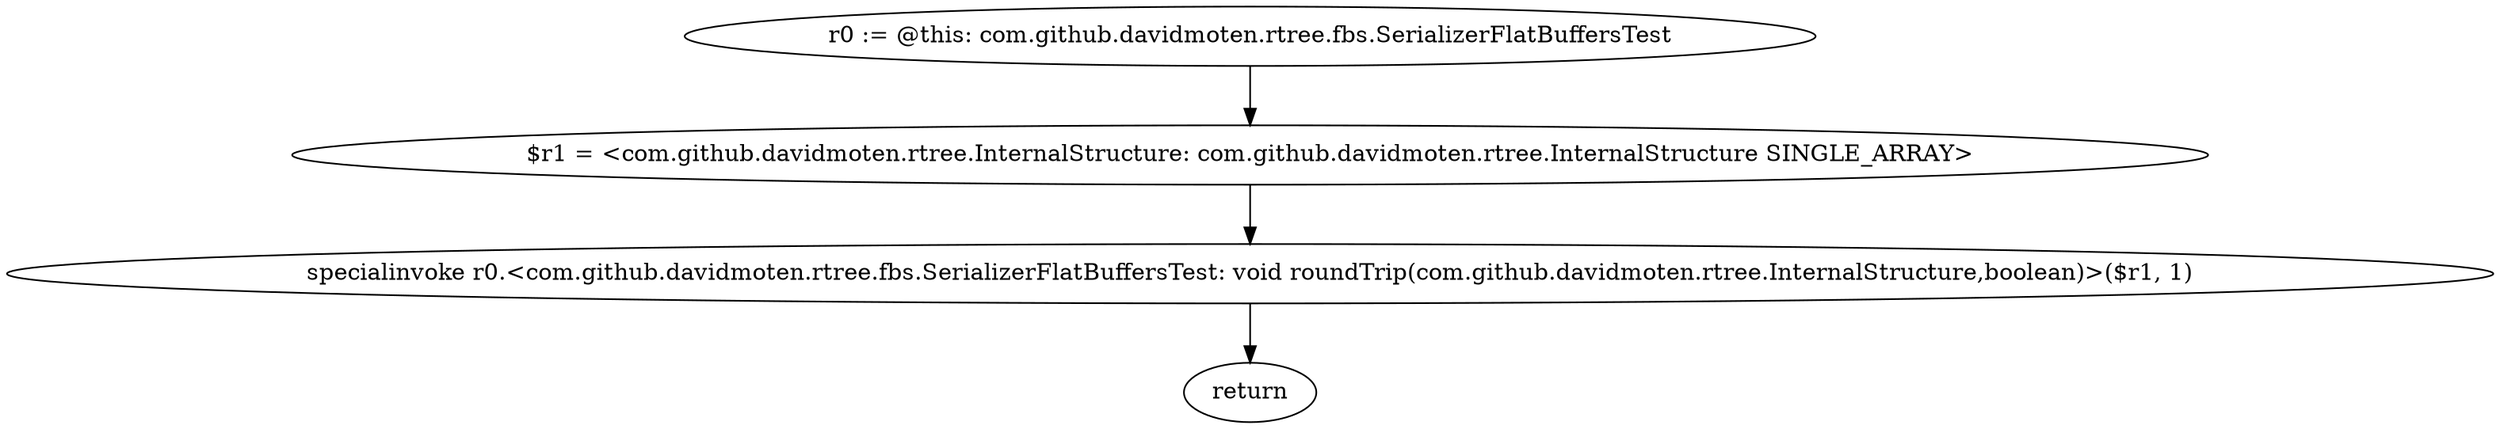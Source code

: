 digraph "unitGraph" {
    "r0 := @this: com.github.davidmoten.rtree.fbs.SerializerFlatBuffersTest"
    "$r1 = <com.github.davidmoten.rtree.InternalStructure: com.github.davidmoten.rtree.InternalStructure SINGLE_ARRAY>"
    "specialinvoke r0.<com.github.davidmoten.rtree.fbs.SerializerFlatBuffersTest: void roundTrip(com.github.davidmoten.rtree.InternalStructure,boolean)>($r1, 1)"
    "return"
    "r0 := @this: com.github.davidmoten.rtree.fbs.SerializerFlatBuffersTest"->"$r1 = <com.github.davidmoten.rtree.InternalStructure: com.github.davidmoten.rtree.InternalStructure SINGLE_ARRAY>";
    "$r1 = <com.github.davidmoten.rtree.InternalStructure: com.github.davidmoten.rtree.InternalStructure SINGLE_ARRAY>"->"specialinvoke r0.<com.github.davidmoten.rtree.fbs.SerializerFlatBuffersTest: void roundTrip(com.github.davidmoten.rtree.InternalStructure,boolean)>($r1, 1)";
    "specialinvoke r0.<com.github.davidmoten.rtree.fbs.SerializerFlatBuffersTest: void roundTrip(com.github.davidmoten.rtree.InternalStructure,boolean)>($r1, 1)"->"return";
}
